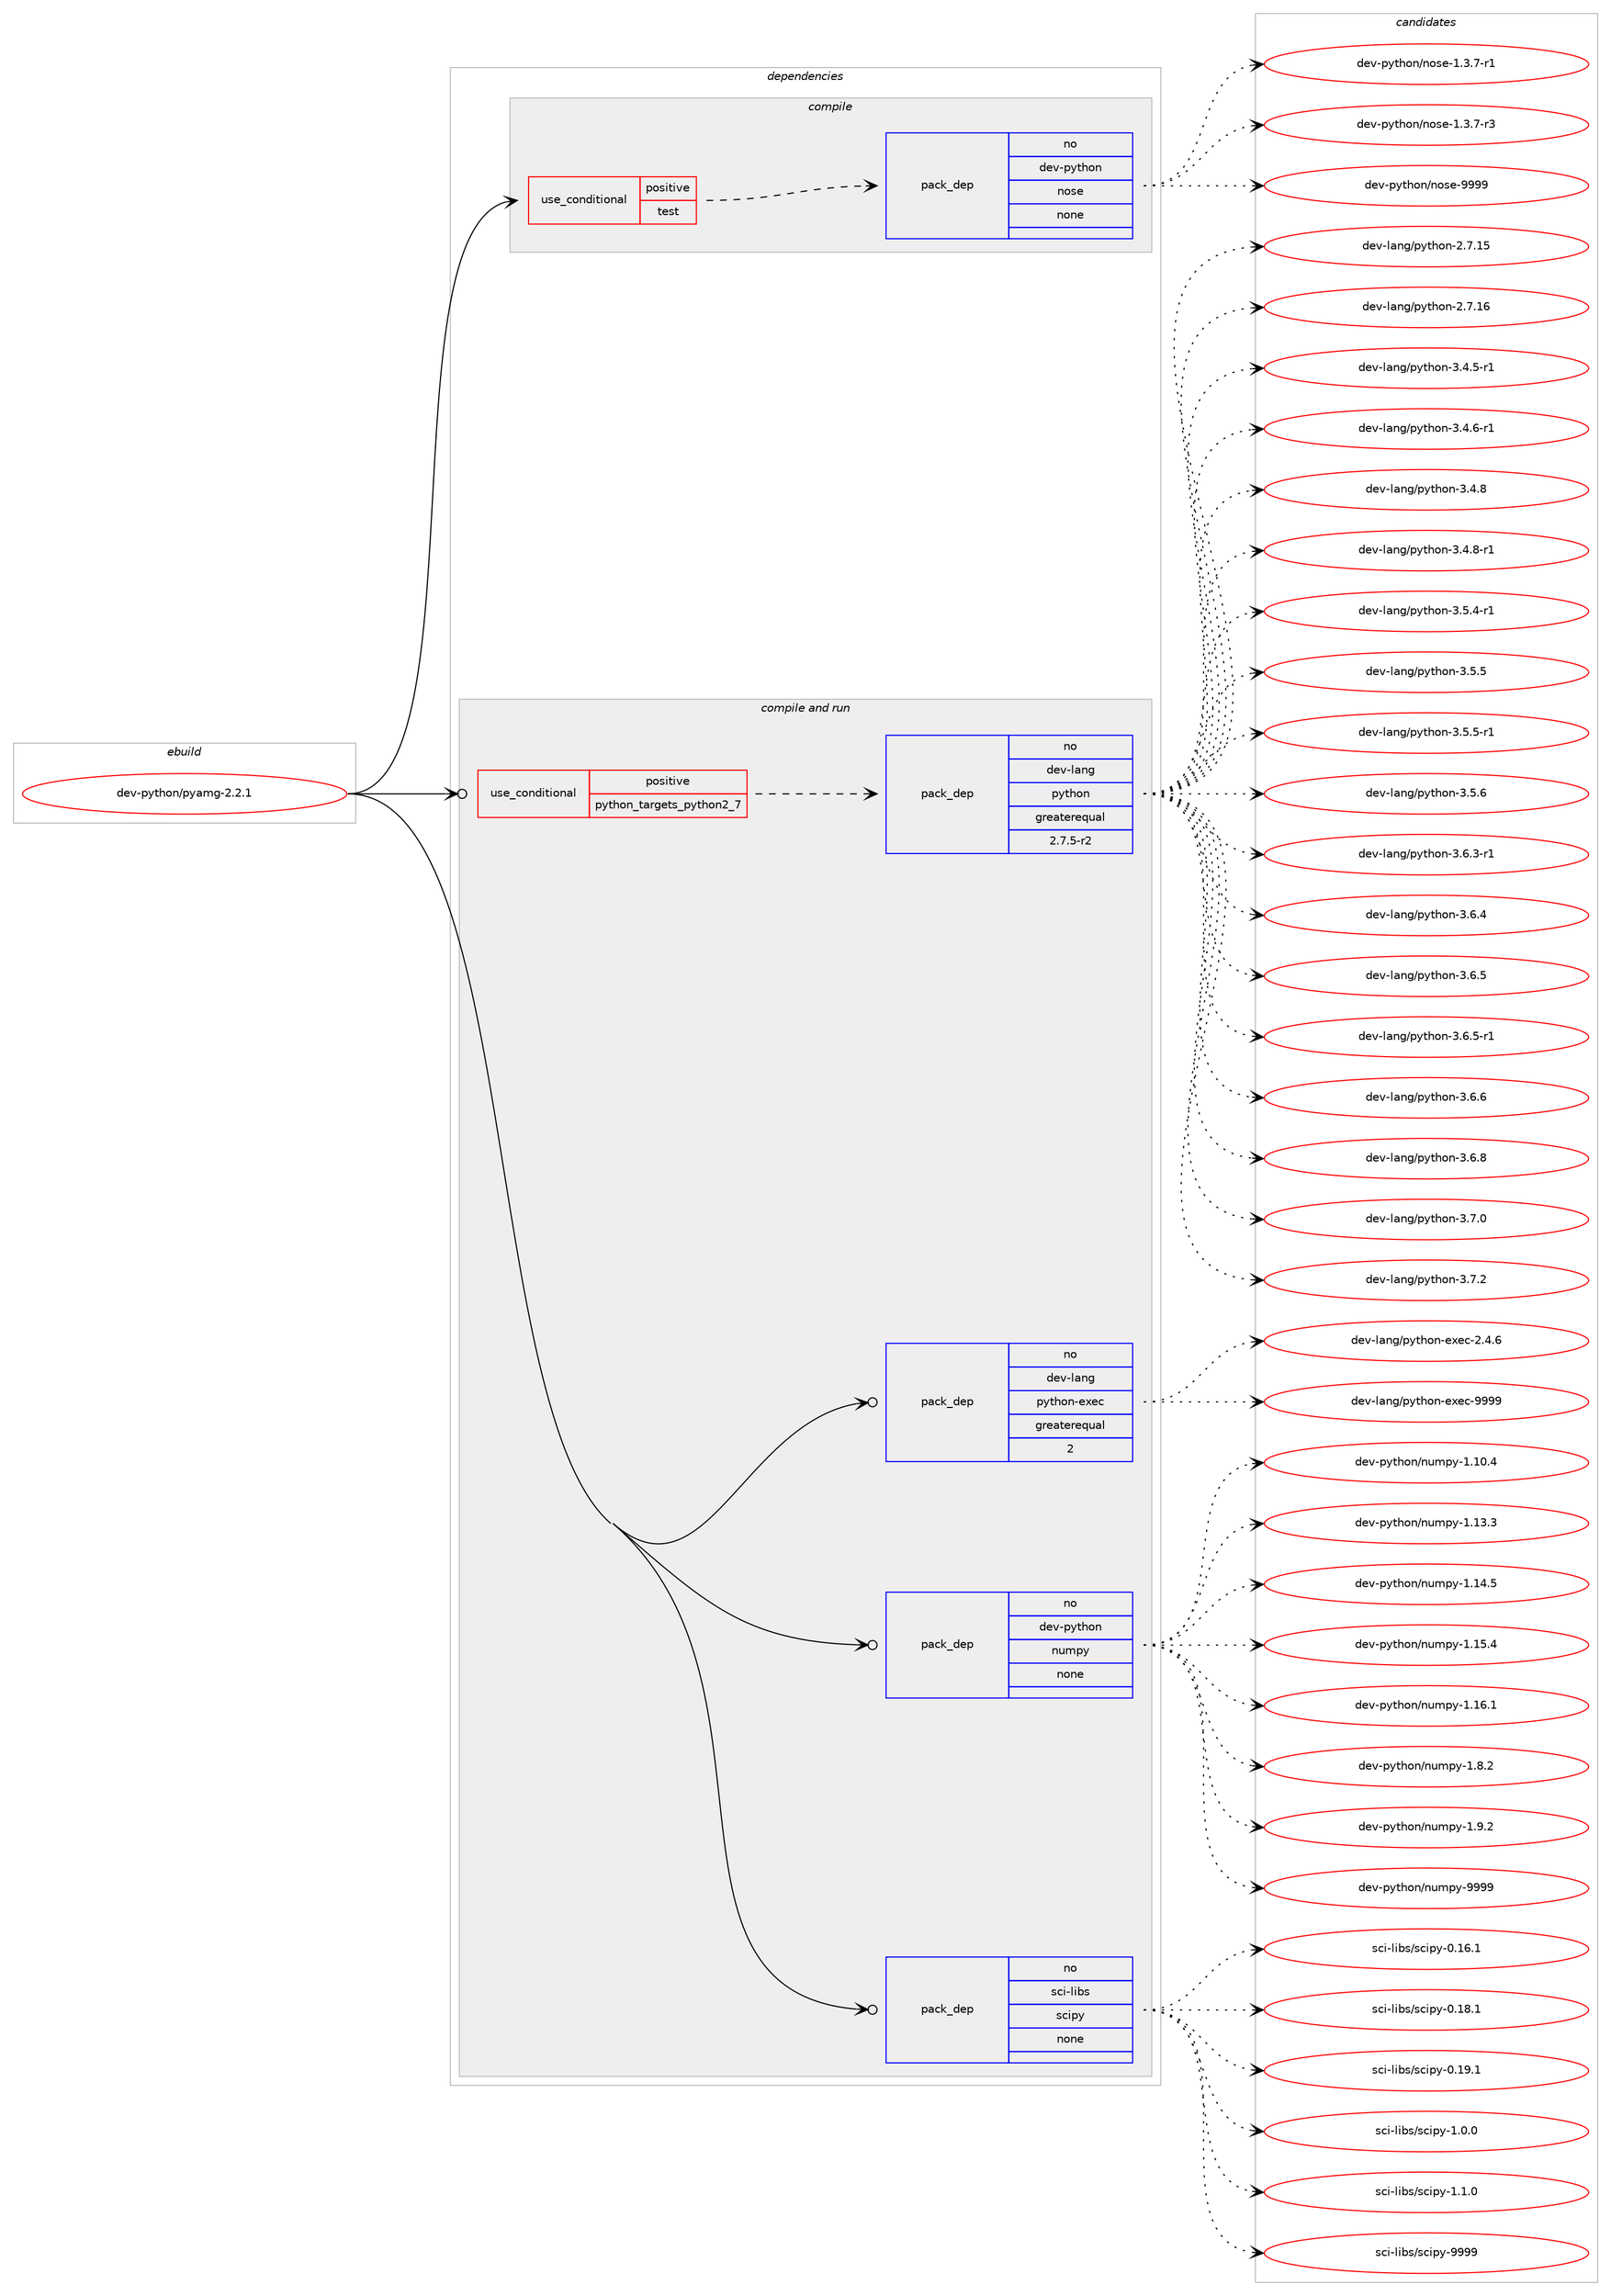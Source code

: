 digraph prolog {

# *************
# Graph options
# *************

newrank=true;
concentrate=true;
compound=true;
graph [rankdir=LR,fontname=Helvetica,fontsize=10,ranksep=1.5];#, ranksep=2.5, nodesep=0.2];
edge  [arrowhead=vee];
node  [fontname=Helvetica,fontsize=10];

# **********
# The ebuild
# **********

subgraph cluster_leftcol {
color=gray;
rank=same;
label=<<i>ebuild</i>>;
id [label="dev-python/pyamg-2.2.1", color=red, width=4, href="../dev-python/pyamg-2.2.1.svg"];
}

# ****************
# The dependencies
# ****************

subgraph cluster_midcol {
color=gray;
label=<<i>dependencies</i>>;
subgraph cluster_compile {
fillcolor="#eeeeee";
style=filled;
label=<<i>compile</i>>;
subgraph cond380182 {
dependency1427530 [label=<<TABLE BORDER="0" CELLBORDER="1" CELLSPACING="0" CELLPADDING="4"><TR><TD ROWSPAN="3" CELLPADDING="10">use_conditional</TD></TR><TR><TD>positive</TD></TR><TR><TD>test</TD></TR></TABLE>>, shape=none, color=red];
subgraph pack1024034 {
dependency1427531 [label=<<TABLE BORDER="0" CELLBORDER="1" CELLSPACING="0" CELLPADDING="4" WIDTH="220"><TR><TD ROWSPAN="6" CELLPADDING="30">pack_dep</TD></TR><TR><TD WIDTH="110">no</TD></TR><TR><TD>dev-python</TD></TR><TR><TD>nose</TD></TR><TR><TD>none</TD></TR><TR><TD></TD></TR></TABLE>>, shape=none, color=blue];
}
dependency1427530:e -> dependency1427531:w [weight=20,style="dashed",arrowhead="vee"];
}
id:e -> dependency1427530:w [weight=20,style="solid",arrowhead="vee"];
}
subgraph cluster_compileandrun {
fillcolor="#eeeeee";
style=filled;
label=<<i>compile and run</i>>;
subgraph cond380183 {
dependency1427532 [label=<<TABLE BORDER="0" CELLBORDER="1" CELLSPACING="0" CELLPADDING="4"><TR><TD ROWSPAN="3" CELLPADDING="10">use_conditional</TD></TR><TR><TD>positive</TD></TR><TR><TD>python_targets_python2_7</TD></TR></TABLE>>, shape=none, color=red];
subgraph pack1024035 {
dependency1427533 [label=<<TABLE BORDER="0" CELLBORDER="1" CELLSPACING="0" CELLPADDING="4" WIDTH="220"><TR><TD ROWSPAN="6" CELLPADDING="30">pack_dep</TD></TR><TR><TD WIDTH="110">no</TD></TR><TR><TD>dev-lang</TD></TR><TR><TD>python</TD></TR><TR><TD>greaterequal</TD></TR><TR><TD>2.7.5-r2</TD></TR></TABLE>>, shape=none, color=blue];
}
dependency1427532:e -> dependency1427533:w [weight=20,style="dashed",arrowhead="vee"];
}
id:e -> dependency1427532:w [weight=20,style="solid",arrowhead="odotvee"];
subgraph pack1024036 {
dependency1427534 [label=<<TABLE BORDER="0" CELLBORDER="1" CELLSPACING="0" CELLPADDING="4" WIDTH="220"><TR><TD ROWSPAN="6" CELLPADDING="30">pack_dep</TD></TR><TR><TD WIDTH="110">no</TD></TR><TR><TD>dev-lang</TD></TR><TR><TD>python-exec</TD></TR><TR><TD>greaterequal</TD></TR><TR><TD>2</TD></TR></TABLE>>, shape=none, color=blue];
}
id:e -> dependency1427534:w [weight=20,style="solid",arrowhead="odotvee"];
subgraph pack1024037 {
dependency1427535 [label=<<TABLE BORDER="0" CELLBORDER="1" CELLSPACING="0" CELLPADDING="4" WIDTH="220"><TR><TD ROWSPAN="6" CELLPADDING="30">pack_dep</TD></TR><TR><TD WIDTH="110">no</TD></TR><TR><TD>dev-python</TD></TR><TR><TD>numpy</TD></TR><TR><TD>none</TD></TR><TR><TD></TD></TR></TABLE>>, shape=none, color=blue];
}
id:e -> dependency1427535:w [weight=20,style="solid",arrowhead="odotvee"];
subgraph pack1024038 {
dependency1427536 [label=<<TABLE BORDER="0" CELLBORDER="1" CELLSPACING="0" CELLPADDING="4" WIDTH="220"><TR><TD ROWSPAN="6" CELLPADDING="30">pack_dep</TD></TR><TR><TD WIDTH="110">no</TD></TR><TR><TD>sci-libs</TD></TR><TR><TD>scipy</TD></TR><TR><TD>none</TD></TR><TR><TD></TD></TR></TABLE>>, shape=none, color=blue];
}
id:e -> dependency1427536:w [weight=20,style="solid",arrowhead="odotvee"];
}
subgraph cluster_run {
fillcolor="#eeeeee";
style=filled;
label=<<i>run</i>>;
}
}

# **************
# The candidates
# **************

subgraph cluster_choices {
rank=same;
color=gray;
label=<<i>candidates</i>>;

subgraph choice1024034 {
color=black;
nodesep=1;
choice10010111845112121116104111110471101111151014549465146554511449 [label="dev-python/nose-1.3.7-r1", color=red, width=4,href="../dev-python/nose-1.3.7-r1.svg"];
choice10010111845112121116104111110471101111151014549465146554511451 [label="dev-python/nose-1.3.7-r3", color=red, width=4,href="../dev-python/nose-1.3.7-r3.svg"];
choice10010111845112121116104111110471101111151014557575757 [label="dev-python/nose-9999", color=red, width=4,href="../dev-python/nose-9999.svg"];
dependency1427531:e -> choice10010111845112121116104111110471101111151014549465146554511449:w [style=dotted,weight="100"];
dependency1427531:e -> choice10010111845112121116104111110471101111151014549465146554511451:w [style=dotted,weight="100"];
dependency1427531:e -> choice10010111845112121116104111110471101111151014557575757:w [style=dotted,weight="100"];
}
subgraph choice1024035 {
color=black;
nodesep=1;
choice10010111845108971101034711212111610411111045504655464953 [label="dev-lang/python-2.7.15", color=red, width=4,href="../dev-lang/python-2.7.15.svg"];
choice10010111845108971101034711212111610411111045504655464954 [label="dev-lang/python-2.7.16", color=red, width=4,href="../dev-lang/python-2.7.16.svg"];
choice1001011184510897110103471121211161041111104551465246534511449 [label="dev-lang/python-3.4.5-r1", color=red, width=4,href="../dev-lang/python-3.4.5-r1.svg"];
choice1001011184510897110103471121211161041111104551465246544511449 [label="dev-lang/python-3.4.6-r1", color=red, width=4,href="../dev-lang/python-3.4.6-r1.svg"];
choice100101118451089711010347112121116104111110455146524656 [label="dev-lang/python-3.4.8", color=red, width=4,href="../dev-lang/python-3.4.8.svg"];
choice1001011184510897110103471121211161041111104551465246564511449 [label="dev-lang/python-3.4.8-r1", color=red, width=4,href="../dev-lang/python-3.4.8-r1.svg"];
choice1001011184510897110103471121211161041111104551465346524511449 [label="dev-lang/python-3.5.4-r1", color=red, width=4,href="../dev-lang/python-3.5.4-r1.svg"];
choice100101118451089711010347112121116104111110455146534653 [label="dev-lang/python-3.5.5", color=red, width=4,href="../dev-lang/python-3.5.5.svg"];
choice1001011184510897110103471121211161041111104551465346534511449 [label="dev-lang/python-3.5.5-r1", color=red, width=4,href="../dev-lang/python-3.5.5-r1.svg"];
choice100101118451089711010347112121116104111110455146534654 [label="dev-lang/python-3.5.6", color=red, width=4,href="../dev-lang/python-3.5.6.svg"];
choice1001011184510897110103471121211161041111104551465446514511449 [label="dev-lang/python-3.6.3-r1", color=red, width=4,href="../dev-lang/python-3.6.3-r1.svg"];
choice100101118451089711010347112121116104111110455146544652 [label="dev-lang/python-3.6.4", color=red, width=4,href="../dev-lang/python-3.6.4.svg"];
choice100101118451089711010347112121116104111110455146544653 [label="dev-lang/python-3.6.5", color=red, width=4,href="../dev-lang/python-3.6.5.svg"];
choice1001011184510897110103471121211161041111104551465446534511449 [label="dev-lang/python-3.6.5-r1", color=red, width=4,href="../dev-lang/python-3.6.5-r1.svg"];
choice100101118451089711010347112121116104111110455146544654 [label="dev-lang/python-3.6.6", color=red, width=4,href="../dev-lang/python-3.6.6.svg"];
choice100101118451089711010347112121116104111110455146544656 [label="dev-lang/python-3.6.8", color=red, width=4,href="../dev-lang/python-3.6.8.svg"];
choice100101118451089711010347112121116104111110455146554648 [label="dev-lang/python-3.7.0", color=red, width=4,href="../dev-lang/python-3.7.0.svg"];
choice100101118451089711010347112121116104111110455146554650 [label="dev-lang/python-3.7.2", color=red, width=4,href="../dev-lang/python-3.7.2.svg"];
dependency1427533:e -> choice10010111845108971101034711212111610411111045504655464953:w [style=dotted,weight="100"];
dependency1427533:e -> choice10010111845108971101034711212111610411111045504655464954:w [style=dotted,weight="100"];
dependency1427533:e -> choice1001011184510897110103471121211161041111104551465246534511449:w [style=dotted,weight="100"];
dependency1427533:e -> choice1001011184510897110103471121211161041111104551465246544511449:w [style=dotted,weight="100"];
dependency1427533:e -> choice100101118451089711010347112121116104111110455146524656:w [style=dotted,weight="100"];
dependency1427533:e -> choice1001011184510897110103471121211161041111104551465246564511449:w [style=dotted,weight="100"];
dependency1427533:e -> choice1001011184510897110103471121211161041111104551465346524511449:w [style=dotted,weight="100"];
dependency1427533:e -> choice100101118451089711010347112121116104111110455146534653:w [style=dotted,weight="100"];
dependency1427533:e -> choice1001011184510897110103471121211161041111104551465346534511449:w [style=dotted,weight="100"];
dependency1427533:e -> choice100101118451089711010347112121116104111110455146534654:w [style=dotted,weight="100"];
dependency1427533:e -> choice1001011184510897110103471121211161041111104551465446514511449:w [style=dotted,weight="100"];
dependency1427533:e -> choice100101118451089711010347112121116104111110455146544652:w [style=dotted,weight="100"];
dependency1427533:e -> choice100101118451089711010347112121116104111110455146544653:w [style=dotted,weight="100"];
dependency1427533:e -> choice1001011184510897110103471121211161041111104551465446534511449:w [style=dotted,weight="100"];
dependency1427533:e -> choice100101118451089711010347112121116104111110455146544654:w [style=dotted,weight="100"];
dependency1427533:e -> choice100101118451089711010347112121116104111110455146544656:w [style=dotted,weight="100"];
dependency1427533:e -> choice100101118451089711010347112121116104111110455146554648:w [style=dotted,weight="100"];
dependency1427533:e -> choice100101118451089711010347112121116104111110455146554650:w [style=dotted,weight="100"];
}
subgraph choice1024036 {
color=black;
nodesep=1;
choice1001011184510897110103471121211161041111104510112010199455046524654 [label="dev-lang/python-exec-2.4.6", color=red, width=4,href="../dev-lang/python-exec-2.4.6.svg"];
choice10010111845108971101034711212111610411111045101120101994557575757 [label="dev-lang/python-exec-9999", color=red, width=4,href="../dev-lang/python-exec-9999.svg"];
dependency1427534:e -> choice1001011184510897110103471121211161041111104510112010199455046524654:w [style=dotted,weight="100"];
dependency1427534:e -> choice10010111845108971101034711212111610411111045101120101994557575757:w [style=dotted,weight="100"];
}
subgraph choice1024037 {
color=black;
nodesep=1;
choice100101118451121211161041111104711011710911212145494649484652 [label="dev-python/numpy-1.10.4", color=red, width=4,href="../dev-python/numpy-1.10.4.svg"];
choice100101118451121211161041111104711011710911212145494649514651 [label="dev-python/numpy-1.13.3", color=red, width=4,href="../dev-python/numpy-1.13.3.svg"];
choice100101118451121211161041111104711011710911212145494649524653 [label="dev-python/numpy-1.14.5", color=red, width=4,href="../dev-python/numpy-1.14.5.svg"];
choice100101118451121211161041111104711011710911212145494649534652 [label="dev-python/numpy-1.15.4", color=red, width=4,href="../dev-python/numpy-1.15.4.svg"];
choice100101118451121211161041111104711011710911212145494649544649 [label="dev-python/numpy-1.16.1", color=red, width=4,href="../dev-python/numpy-1.16.1.svg"];
choice1001011184511212111610411111047110117109112121454946564650 [label="dev-python/numpy-1.8.2", color=red, width=4,href="../dev-python/numpy-1.8.2.svg"];
choice1001011184511212111610411111047110117109112121454946574650 [label="dev-python/numpy-1.9.2", color=red, width=4,href="../dev-python/numpy-1.9.2.svg"];
choice10010111845112121116104111110471101171091121214557575757 [label="dev-python/numpy-9999", color=red, width=4,href="../dev-python/numpy-9999.svg"];
dependency1427535:e -> choice100101118451121211161041111104711011710911212145494649484652:w [style=dotted,weight="100"];
dependency1427535:e -> choice100101118451121211161041111104711011710911212145494649514651:w [style=dotted,weight="100"];
dependency1427535:e -> choice100101118451121211161041111104711011710911212145494649524653:w [style=dotted,weight="100"];
dependency1427535:e -> choice100101118451121211161041111104711011710911212145494649534652:w [style=dotted,weight="100"];
dependency1427535:e -> choice100101118451121211161041111104711011710911212145494649544649:w [style=dotted,weight="100"];
dependency1427535:e -> choice1001011184511212111610411111047110117109112121454946564650:w [style=dotted,weight="100"];
dependency1427535:e -> choice1001011184511212111610411111047110117109112121454946574650:w [style=dotted,weight="100"];
dependency1427535:e -> choice10010111845112121116104111110471101171091121214557575757:w [style=dotted,weight="100"];
}
subgraph choice1024038 {
color=black;
nodesep=1;
choice115991054510810598115471159910511212145484649544649 [label="sci-libs/scipy-0.16.1", color=red, width=4,href="../sci-libs/scipy-0.16.1.svg"];
choice115991054510810598115471159910511212145484649564649 [label="sci-libs/scipy-0.18.1", color=red, width=4,href="../sci-libs/scipy-0.18.1.svg"];
choice115991054510810598115471159910511212145484649574649 [label="sci-libs/scipy-0.19.1", color=red, width=4,href="../sci-libs/scipy-0.19.1.svg"];
choice1159910545108105981154711599105112121454946484648 [label="sci-libs/scipy-1.0.0", color=red, width=4,href="../sci-libs/scipy-1.0.0.svg"];
choice1159910545108105981154711599105112121454946494648 [label="sci-libs/scipy-1.1.0", color=red, width=4,href="../sci-libs/scipy-1.1.0.svg"];
choice11599105451081059811547115991051121214557575757 [label="sci-libs/scipy-9999", color=red, width=4,href="../sci-libs/scipy-9999.svg"];
dependency1427536:e -> choice115991054510810598115471159910511212145484649544649:w [style=dotted,weight="100"];
dependency1427536:e -> choice115991054510810598115471159910511212145484649564649:w [style=dotted,weight="100"];
dependency1427536:e -> choice115991054510810598115471159910511212145484649574649:w [style=dotted,weight="100"];
dependency1427536:e -> choice1159910545108105981154711599105112121454946484648:w [style=dotted,weight="100"];
dependency1427536:e -> choice1159910545108105981154711599105112121454946494648:w [style=dotted,weight="100"];
dependency1427536:e -> choice11599105451081059811547115991051121214557575757:w [style=dotted,weight="100"];
}
}

}
